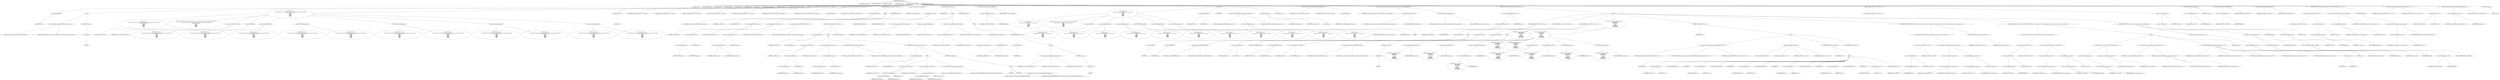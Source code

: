 digraph hostapd_notif_assoc {  
"1000110" [label = "(METHOD,hostapd_notif_assoc)" ]
"1000111" [label = "(PARAM,hostapd_data *hapd)" ]
"1000112" [label = "(PARAM,const u8 *addr)" ]
"1000113" [label = "(PARAM,const u8 *req_ies)" ]
"1000114" [label = "(PARAM,size_t req_ies_len)" ]
"1000115" [label = "(PARAM,int reassoc)" ]
"1000116" [label = "(BLOCK,,)" ]
"1000117" [label = "(LOCAL,reason: u16)" ]
"1000118" [label = "(LOCAL,res: unsigned int)" ]
"1000119" [label = "(LOCAL,new_assoc: int)" ]
"1000120" [label = "(LOCAL,sta: sta_info *)" ]
"1000121" [label = "(LOCAL,ie: const u8 *)" ]
"1000122" [label = "(LOCAL,ielen: size_t)" ]
"1000123" [label = "(LOCAL,p: u8 *)" ]
"1000124" [label = "(LOCAL,elems: ieee802_11_elems)" ]
"1000125" [label = "(LOCAL,buf: u8 [ 1064 ])" ]
"1000126" [label = "(CONTROL_STRUCTURE,if ( !addr ),if ( !addr ))" ]
"1000127" [label = "(<operator>.logicalNot,!addr)" ]
"1000128" [label = "(IDENTIFIER,addr,!addr)" ]
"1000129" [label = "(BLOCK,,)" ]
"1000130" [label = "(wpa_printf,wpa_printf(2, \"hostapd_notif_assoc: Skip event with no address\"))" ]
"1000131" [label = "(LITERAL,2,wpa_printf(2, \"hostapd_notif_assoc: Skip event with no address\"))" ]
"1000132" [label = "(LITERAL,\"hostapd_notif_assoc: Skip event with no address\",wpa_printf(2, \"hostapd_notif_assoc: Skip event with no address\"))" ]
"1000133" [label = "(RETURN,return -1;,return -1;)" ]
"1000134" [label = "(<operator>.minus,-1)" ]
"1000135" [label = "(LITERAL,1,-1)" ]
"1000136" [label = "(BLOCK,,)" ]
"1000137" [label = "(wpa_printf,wpa_printf(\n      2,\n      \"%s: Invalid SA=%02x:%02x:%02x:%02x:%02x:%02x in received indication - ignore this indication silently\",\n      (const char *)_func___14186,\n      *addr,\n      addr[1],\n      addr[2],\n      addr[3],\n      addr[4],\n      addr[5]))" ]
"1000138" [label = "(LITERAL,2,wpa_printf(\n      2,\n      \"%s: Invalid SA=%02x:%02x:%02x:%02x:%02x:%02x in received indication - ignore this indication silently\",\n      (const char *)_func___14186,\n      *addr,\n      addr[1],\n      addr[2],\n      addr[3],\n      addr[4],\n      addr[5]))" ]
"1000139" [label = "(LITERAL,\"%s: Invalid SA=%02x:%02x:%02x:%02x:%02x:%02x in received indication - ignore this indication silently\",wpa_printf(\n      2,\n      \"%s: Invalid SA=%02x:%02x:%02x:%02x:%02x:%02x in received indication - ignore this indication silently\",\n      (const char *)_func___14186,\n      *addr,\n      addr[1],\n      addr[2],\n      addr[3],\n      addr[4],\n      addr[5]))" ]
"1000140" [label = "(<operator>.cast,(const char *)_func___14186)" ]
"1000141" [label = "(UNKNOWN,const char *,const char *)" ]
"1000142" [label = "(IDENTIFIER,_func___14186,(const char *)_func___14186)" ]
"1000143" [label = "(<operator>.indirection,*addr)" ]
"1000144" [label = "(IDENTIFIER,addr,wpa_printf(\n      2,\n      \"%s: Invalid SA=%02x:%02x:%02x:%02x:%02x:%02x in received indication - ignore this indication silently\",\n      (const char *)_func___14186,\n      *addr,\n      addr[1],\n      addr[2],\n      addr[3],\n      addr[4],\n      addr[5]))" ]
"1000145" [label = "(<operator>.indirectIndexAccess,addr[1])" ]
"1000146" [label = "(IDENTIFIER,addr,wpa_printf(\n      2,\n      \"%s: Invalid SA=%02x:%02x:%02x:%02x:%02x:%02x in received indication - ignore this indication silently\",\n      (const char *)_func___14186,\n      *addr,\n      addr[1],\n      addr[2],\n      addr[3],\n      addr[4],\n      addr[5]))" ]
"1000147" [label = "(LITERAL,1,wpa_printf(\n      2,\n      \"%s: Invalid SA=%02x:%02x:%02x:%02x:%02x:%02x in received indication - ignore this indication silently\",\n      (const char *)_func___14186,\n      *addr,\n      addr[1],\n      addr[2],\n      addr[3],\n      addr[4],\n      addr[5]))" ]
"1000148" [label = "(<operator>.indirectIndexAccess,addr[2])" ]
"1000149" [label = "(IDENTIFIER,addr,wpa_printf(\n      2,\n      \"%s: Invalid SA=%02x:%02x:%02x:%02x:%02x:%02x in received indication - ignore this indication silently\",\n      (const char *)_func___14186,\n      *addr,\n      addr[1],\n      addr[2],\n      addr[3],\n      addr[4],\n      addr[5]))" ]
"1000150" [label = "(LITERAL,2,wpa_printf(\n      2,\n      \"%s: Invalid SA=%02x:%02x:%02x:%02x:%02x:%02x in received indication - ignore this indication silently\",\n      (const char *)_func___14186,\n      *addr,\n      addr[1],\n      addr[2],\n      addr[3],\n      addr[4],\n      addr[5]))" ]
"1000151" [label = "(<operator>.indirectIndexAccess,addr[3])" ]
"1000152" [label = "(IDENTIFIER,addr,wpa_printf(\n      2,\n      \"%s: Invalid SA=%02x:%02x:%02x:%02x:%02x:%02x in received indication - ignore this indication silently\",\n      (const char *)_func___14186,\n      *addr,\n      addr[1],\n      addr[2],\n      addr[3],\n      addr[4],\n      addr[5]))" ]
"1000153" [label = "(LITERAL,3,wpa_printf(\n      2,\n      \"%s: Invalid SA=%02x:%02x:%02x:%02x:%02x:%02x in received indication - ignore this indication silently\",\n      (const char *)_func___14186,\n      *addr,\n      addr[1],\n      addr[2],\n      addr[3],\n      addr[4],\n      addr[5]))" ]
"1000154" [label = "(<operator>.indirectIndexAccess,addr[4])" ]
"1000155" [label = "(IDENTIFIER,addr,wpa_printf(\n      2,\n      \"%s: Invalid SA=%02x:%02x:%02x:%02x:%02x:%02x in received indication - ignore this indication silently\",\n      (const char *)_func___14186,\n      *addr,\n      addr[1],\n      addr[2],\n      addr[3],\n      addr[4],\n      addr[5]))" ]
"1000156" [label = "(LITERAL,4,wpa_printf(\n      2,\n      \"%s: Invalid SA=%02x:%02x:%02x:%02x:%02x:%02x in received indication - ignore this indication silently\",\n      (const char *)_func___14186,\n      *addr,\n      addr[1],\n      addr[2],\n      addr[3],\n      addr[4],\n      addr[5]))" ]
"1000157" [label = "(<operator>.indirectIndexAccess,addr[5])" ]
"1000158" [label = "(IDENTIFIER,addr,wpa_printf(\n      2,\n      \"%s: Invalid SA=%02x:%02x:%02x:%02x:%02x:%02x in received indication - ignore this indication silently\",\n      (const char *)_func___14186,\n      *addr,\n      addr[1],\n      addr[2],\n      addr[3],\n      addr[4],\n      addr[5]))" ]
"1000159" [label = "(LITERAL,5,wpa_printf(\n      2,\n      \"%s: Invalid SA=%02x:%02x:%02x:%02x:%02x:%02x in received indication - ignore this indication silently\",\n      (const char *)_func___14186,\n      *addr,\n      addr[1],\n      addr[2],\n      addr[3],\n      addr[4],\n      addr[5]))" ]
"1000160" [label = "(RETURN,return 0;,return 0;)" ]
"1000161" [label = "(LITERAL,0,return 0;)" ]
"1000162" [label = "(hostapd_logger,hostapd_logger(hapd, addr, 1u, 2, \"associated\"))" ]
"1000163" [label = "(IDENTIFIER,hapd,hostapd_logger(hapd, addr, 1u, 2, \"associated\"))" ]
"1000164" [label = "(IDENTIFIER,addr,hostapd_logger(hapd, addr, 1u, 2, \"associated\"))" ]
"1000165" [label = "(LITERAL,1u,hostapd_logger(hapd, addr, 1u, 2, \"associated\"))" ]
"1000166" [label = "(LITERAL,2,hostapd_logger(hapd, addr, 1u, 2, \"associated\"))" ]
"1000167" [label = "(LITERAL,\"associated\",hostapd_logger(hapd, addr, 1u, 2, \"associated\"))" ]
"1000168" [label = "(ieee802_11_parse_elems,ieee802_11_parse_elems(req_ies, req_ies_len, &elems, 0))" ]
"1000169" [label = "(IDENTIFIER,req_ies,ieee802_11_parse_elems(req_ies, req_ies_len, &elems, 0))" ]
"1000170" [label = "(IDENTIFIER,req_ies_len,ieee802_11_parse_elems(req_ies, req_ies_len, &elems, 0))" ]
"1000171" [label = "(<operator>.addressOf,&elems)" ]
"1000172" [label = "(IDENTIFIER,elems,ieee802_11_parse_elems(req_ies, req_ies_len, &elems, 0))" ]
"1000173" [label = "(LITERAL,0,ieee802_11_parse_elems(req_ies, req_ies_len, &elems, 0))" ]
"1000174" [label = "(CONTROL_STRUCTURE,if ( elems.wps_ie ),if ( elems.wps_ie ))" ]
"1000175" [label = "(<operator>.fieldAccess,elems.wps_ie)" ]
"1000176" [label = "(IDENTIFIER,elems,if ( elems.wps_ie ))" ]
"1000177" [label = "(FIELD_IDENTIFIER,wps_ie,wps_ie)" ]
"1000178" [label = "(BLOCK,,)" ]
"1000179" [label = "(<operator>.assignment,ie = elems.wps_ie - 2)" ]
"1000180" [label = "(IDENTIFIER,ie,ie = elems.wps_ie - 2)" ]
"1000181" [label = "(<operator>.subtraction,elems.wps_ie - 2)" ]
"1000182" [label = "(<operator>.fieldAccess,elems.wps_ie)" ]
"1000183" [label = "(IDENTIFIER,elems,elems.wps_ie - 2)" ]
"1000184" [label = "(FIELD_IDENTIFIER,wps_ie,wps_ie)" ]
"1000185" [label = "(LITERAL,2,elems.wps_ie - 2)" ]
"1000186" [label = "(<operator>.assignment,ielen = elems.wps_ie_len + 2)" ]
"1000187" [label = "(IDENTIFIER,ielen,ielen = elems.wps_ie_len + 2)" ]
"1000188" [label = "(<operator>.addition,elems.wps_ie_len + 2)" ]
"1000189" [label = "(<operator>.fieldAccess,elems.wps_ie_len)" ]
"1000190" [label = "(IDENTIFIER,elems,elems.wps_ie_len + 2)" ]
"1000191" [label = "(FIELD_IDENTIFIER,wps_ie_len,wps_ie_len)" ]
"1000192" [label = "(LITERAL,2,elems.wps_ie_len + 2)" ]
"1000193" [label = "(wpa_printf,wpa_printf(2, \"STA included WPS IE in (Re)AssocReq\"))" ]
"1000194" [label = "(LITERAL,2,wpa_printf(2, \"STA included WPS IE in (Re)AssocReq\"))" ]
"1000195" [label = "(LITERAL,\"STA included WPS IE in (Re)AssocReq\",wpa_printf(2, \"STA included WPS IE in (Re)AssocReq\"))" ]
"1000196" [label = "(CONTROL_STRUCTURE,else,else)" ]
"1000197" [label = "(CONTROL_STRUCTURE,if ( elems.rsn_ie ),if ( elems.rsn_ie ))" ]
"1000198" [label = "(<operator>.fieldAccess,elems.rsn_ie)" ]
"1000199" [label = "(IDENTIFIER,elems,if ( elems.rsn_ie ))" ]
"1000200" [label = "(FIELD_IDENTIFIER,rsn_ie,rsn_ie)" ]
"1000201" [label = "(BLOCK,,)" ]
"1000202" [label = "(<operator>.assignment,ie = elems.rsn_ie - 2)" ]
"1000203" [label = "(IDENTIFIER,ie,ie = elems.rsn_ie - 2)" ]
"1000204" [label = "(<operator>.subtraction,elems.rsn_ie - 2)" ]
"1000205" [label = "(<operator>.fieldAccess,elems.rsn_ie)" ]
"1000206" [label = "(IDENTIFIER,elems,elems.rsn_ie - 2)" ]
"1000207" [label = "(FIELD_IDENTIFIER,rsn_ie,rsn_ie)" ]
"1000208" [label = "(LITERAL,2,elems.rsn_ie - 2)" ]
"1000209" [label = "(<operator>.assignment,ielen = elems.rsn_ie_len + 2)" ]
"1000210" [label = "(IDENTIFIER,ielen,ielen = elems.rsn_ie_len + 2)" ]
"1000211" [label = "(<operator>.addition,elems.rsn_ie_len + 2)" ]
"1000212" [label = "(<operator>.fieldAccess,elems.rsn_ie_len)" ]
"1000213" [label = "(IDENTIFIER,elems,elems.rsn_ie_len + 2)" ]
"1000214" [label = "(FIELD_IDENTIFIER,rsn_ie_len,rsn_ie_len)" ]
"1000215" [label = "(LITERAL,2,elems.rsn_ie_len + 2)" ]
"1000216" [label = "(wpa_printf,wpa_printf(2, \"STA included RSN IE in (Re)AssocReq\"))" ]
"1000217" [label = "(LITERAL,2,wpa_printf(2, \"STA included RSN IE in (Re)AssocReq\"))" ]
"1000218" [label = "(LITERAL,\"STA included RSN IE in (Re)AssocReq\",wpa_printf(2, \"STA included RSN IE in (Re)AssocReq\"))" ]
"1000219" [label = "(CONTROL_STRUCTURE,else,else)" ]
"1000220" [label = "(CONTROL_STRUCTURE,if ( elems.wpa_ie ),if ( elems.wpa_ie ))" ]
"1000221" [label = "(<operator>.fieldAccess,elems.wpa_ie)" ]
"1000222" [label = "(IDENTIFIER,elems,if ( elems.wpa_ie ))" ]
"1000223" [label = "(FIELD_IDENTIFIER,wpa_ie,wpa_ie)" ]
"1000224" [label = "(BLOCK,,)" ]
"1000225" [label = "(<operator>.assignment,ie = elems.wpa_ie - 2)" ]
"1000226" [label = "(IDENTIFIER,ie,ie = elems.wpa_ie - 2)" ]
"1000227" [label = "(<operator>.subtraction,elems.wpa_ie - 2)" ]
"1000228" [label = "(<operator>.fieldAccess,elems.wpa_ie)" ]
"1000229" [label = "(IDENTIFIER,elems,elems.wpa_ie - 2)" ]
"1000230" [label = "(FIELD_IDENTIFIER,wpa_ie,wpa_ie)" ]
"1000231" [label = "(LITERAL,2,elems.wpa_ie - 2)" ]
"1000232" [label = "(<operator>.assignment,ielen = elems.wpa_ie_len + 2)" ]
"1000233" [label = "(IDENTIFIER,ielen,ielen = elems.wpa_ie_len + 2)" ]
"1000234" [label = "(<operator>.addition,elems.wpa_ie_len + 2)" ]
"1000235" [label = "(<operator>.fieldAccess,elems.wpa_ie_len)" ]
"1000236" [label = "(IDENTIFIER,elems,elems.wpa_ie_len + 2)" ]
"1000237" [label = "(FIELD_IDENTIFIER,wpa_ie_len,wpa_ie_len)" ]
"1000238" [label = "(LITERAL,2,elems.wpa_ie_len + 2)" ]
"1000239" [label = "(wpa_printf,wpa_printf(2, \"STA included WPA IE in (Re)AssocReq\"))" ]
"1000240" [label = "(LITERAL,2,wpa_printf(2, \"STA included WPA IE in (Re)AssocReq\"))" ]
"1000241" [label = "(LITERAL,\"STA included WPA IE in (Re)AssocReq\",wpa_printf(2, \"STA included WPA IE in (Re)AssocReq\"))" ]
"1000242" [label = "(CONTROL_STRUCTURE,else,else)" ]
"1000243" [label = "(BLOCK,,)" ]
"1000244" [label = "(IDENTIFIER,L,)" ]
"1000245" [label = "(IDENTIFIER,L,)" ]
"1000246" [label = "(wpa_printf,wpa_printf(2, \"STA did not include WPS/RSN/WPA IE in (Re)AssocReq\"))" ]
"1000247" [label = "(LITERAL,2,wpa_printf(2, \"STA did not include WPS/RSN/WPA IE in (Re)AssocReq\"))" ]
"1000248" [label = "(LITERAL,\"STA did not include WPS/RSN/WPA IE in (Re)AssocReq\",wpa_printf(2, \"STA did not include WPS/RSN/WPA IE in (Re)AssocReq\"))" ]
"1000249" [label = "(<operator>.assignment,sta = ap_get_sta(hapd, addr))" ]
"1000250" [label = "(IDENTIFIER,sta,sta = ap_get_sta(hapd, addr))" ]
"1000251" [label = "(ap_get_sta,ap_get_sta(hapd, addr))" ]
"1000252" [label = "(IDENTIFIER,hapd,ap_get_sta(hapd, addr))" ]
"1000253" [label = "(IDENTIFIER,addr,ap_get_sta(hapd, addr))" ]
"1000254" [label = "(CONTROL_STRUCTURE,if ( sta ),if ( sta ))" ]
"1000255" [label = "(IDENTIFIER,sta,if ( sta ))" ]
"1000256" [label = "(BLOCK,,)" ]
"1000257" [label = "(ap_sta_no_session_timeout,ap_sta_no_session_timeout(hapd, sta))" ]
"1000258" [label = "(IDENTIFIER,hapd,ap_sta_no_session_timeout(hapd, sta))" ]
"1000259" [label = "(IDENTIFIER,sta,ap_sta_no_session_timeout(hapd, sta))" ]
"1000260" [label = "(accounting_sta_stop,accounting_sta_stop(hapd, sta))" ]
"1000261" [label = "(IDENTIFIER,hapd,accounting_sta_stop(hapd, sta))" ]
"1000262" [label = "(IDENTIFIER,sta,accounting_sta_stop(hapd, sta))" ]
"1000263" [label = "(<operator>.assignment,sta->timeout_next = STA_NULLFUNC)" ]
"1000264" [label = "(<operator>.indirectFieldAccess,sta->timeout_next)" ]
"1000265" [label = "(IDENTIFIER,sta,sta->timeout_next = STA_NULLFUNC)" ]
"1000266" [label = "(FIELD_IDENTIFIER,timeout_next,timeout_next)" ]
"1000267" [label = "(IDENTIFIER,STA_NULLFUNC,sta->timeout_next = STA_NULLFUNC)" ]
"1000268" [label = "(CONTROL_STRUCTURE,else,else)" ]
"1000269" [label = "(BLOCK,,)" ]
"1000270" [label = "(<operator>.assignment,sta = ap_sta_add(hapd, addr))" ]
"1000271" [label = "(IDENTIFIER,sta,sta = ap_sta_add(hapd, addr))" ]
"1000272" [label = "(ap_sta_add,ap_sta_add(hapd, addr))" ]
"1000273" [label = "(IDENTIFIER,hapd,ap_sta_add(hapd, addr))" ]
"1000274" [label = "(IDENTIFIER,addr,ap_sta_add(hapd, addr))" ]
"1000275" [label = "(CONTROL_STRUCTURE,if ( !sta ),if ( !sta ))" ]
"1000276" [label = "(<operator>.logicalNot,!sta)" ]
"1000277" [label = "(IDENTIFIER,sta,!sta)" ]
"1000278" [label = "(BLOCK,,)" ]
"1000279" [label = "(hostapd_drv_sta_disassoc,hostapd_drv_sta_disassoc(hapd, addr, 5))" ]
"1000280" [label = "(IDENTIFIER,hapd,hostapd_drv_sta_disassoc(hapd, addr, 5))" ]
"1000281" [label = "(IDENTIFIER,addr,hostapd_drv_sta_disassoc(hapd, addr, 5))" ]
"1000282" [label = "(LITERAL,5,hostapd_drv_sta_disassoc(hapd, addr, 5))" ]
"1000283" [label = "(RETURN,return -1;,return -1;)" ]
"1000284" [label = "(<operator>.minus,-1)" ]
"1000285" [label = "(LITERAL,1,-1)" ]
"1000286" [label = "(<operators>.assignmentAnd,sta->flags &= 0xFFFECFFF)" ]
"1000287" [label = "(<operator>.indirectFieldAccess,sta->flags)" ]
"1000288" [label = "(IDENTIFIER,sta,sta->flags &= 0xFFFECFFF)" ]
"1000289" [label = "(FIELD_IDENTIFIER,flags,flags)" ]
"1000290" [label = "(LITERAL,0xFFFECFFF,sta->flags &= 0xFFFECFFF)" ]
"1000291" [label = "(BLOCK,,)" ]
"1000292" [label = "(wpa_printf,wpa_printf(\n      3,\n      \"STA %02x:%02x:%02x:%02x:%02x:%02x not allowed to connect\",\n      *addr,\n      addr[1],\n      addr[2],\n      addr[3],\n      addr[4],\n      addr[5]))" ]
"1000293" [label = "(LITERAL,3,wpa_printf(\n      3,\n      \"STA %02x:%02x:%02x:%02x:%02x:%02x not allowed to connect\",\n      *addr,\n      addr[1],\n      addr[2],\n      addr[3],\n      addr[4],\n      addr[5]))" ]
"1000294" [label = "(LITERAL,\"STA %02x:%02x:%02x:%02x:%02x:%02x not allowed to connect\",wpa_printf(\n      3,\n      \"STA %02x:%02x:%02x:%02x:%02x:%02x not allowed to connect\",\n      *addr,\n      addr[1],\n      addr[2],\n      addr[3],\n      addr[4],\n      addr[5]))" ]
"1000295" [label = "(<operator>.indirection,*addr)" ]
"1000296" [label = "(IDENTIFIER,addr,wpa_printf(\n      3,\n      \"STA %02x:%02x:%02x:%02x:%02x:%02x not allowed to connect\",\n      *addr,\n      addr[1],\n      addr[2],\n      addr[3],\n      addr[4],\n      addr[5]))" ]
"1000297" [label = "(<operator>.indirectIndexAccess,addr[1])" ]
"1000298" [label = "(IDENTIFIER,addr,wpa_printf(\n      3,\n      \"STA %02x:%02x:%02x:%02x:%02x:%02x not allowed to connect\",\n      *addr,\n      addr[1],\n      addr[2],\n      addr[3],\n      addr[4],\n      addr[5]))" ]
"1000299" [label = "(LITERAL,1,wpa_printf(\n      3,\n      \"STA %02x:%02x:%02x:%02x:%02x:%02x not allowed to connect\",\n      *addr,\n      addr[1],\n      addr[2],\n      addr[3],\n      addr[4],\n      addr[5]))" ]
"1000300" [label = "(<operator>.indirectIndexAccess,addr[2])" ]
"1000301" [label = "(IDENTIFIER,addr,wpa_printf(\n      3,\n      \"STA %02x:%02x:%02x:%02x:%02x:%02x not allowed to connect\",\n      *addr,\n      addr[1],\n      addr[2],\n      addr[3],\n      addr[4],\n      addr[5]))" ]
"1000302" [label = "(LITERAL,2,wpa_printf(\n      3,\n      \"STA %02x:%02x:%02x:%02x:%02x:%02x not allowed to connect\",\n      *addr,\n      addr[1],\n      addr[2],\n      addr[3],\n      addr[4],\n      addr[5]))" ]
"1000303" [label = "(<operator>.indirectIndexAccess,addr[3])" ]
"1000304" [label = "(IDENTIFIER,addr,wpa_printf(\n      3,\n      \"STA %02x:%02x:%02x:%02x:%02x:%02x not allowed to connect\",\n      *addr,\n      addr[1],\n      addr[2],\n      addr[3],\n      addr[4],\n      addr[5]))" ]
"1000305" [label = "(LITERAL,3,wpa_printf(\n      3,\n      \"STA %02x:%02x:%02x:%02x:%02x:%02x not allowed to connect\",\n      *addr,\n      addr[1],\n      addr[2],\n      addr[3],\n      addr[4],\n      addr[5]))" ]
"1000306" [label = "(<operator>.indirectIndexAccess,addr[4])" ]
"1000307" [label = "(IDENTIFIER,addr,wpa_printf(\n      3,\n      \"STA %02x:%02x:%02x:%02x:%02x:%02x not allowed to connect\",\n      *addr,\n      addr[1],\n      addr[2],\n      addr[3],\n      addr[4],\n      addr[5]))" ]
"1000308" [label = "(LITERAL,4,wpa_printf(\n      3,\n      \"STA %02x:%02x:%02x:%02x:%02x:%02x not allowed to connect\",\n      *addr,\n      addr[1],\n      addr[2],\n      addr[3],\n      addr[4],\n      addr[5]))" ]
"1000309" [label = "(<operator>.indirectIndexAccess,addr[5])" ]
"1000310" [label = "(IDENTIFIER,addr,wpa_printf(\n      3,\n      \"STA %02x:%02x:%02x:%02x:%02x:%02x not allowed to connect\",\n      *addr,\n      addr[1],\n      addr[2],\n      addr[3],\n      addr[4],\n      addr[5]))" ]
"1000311" [label = "(LITERAL,5,wpa_printf(\n      3,\n      \"STA %02x:%02x:%02x:%02x:%02x:%02x not allowed to connect\",\n      *addr,\n      addr[1],\n      addr[2],\n      addr[3],\n      addr[4],\n      addr[5]))" ]
"1000312" [label = "(<operator>.assignment,reason = 1)" ]
"1000313" [label = "(IDENTIFIER,reason,reason = 1)" ]
"1000314" [label = "(LITERAL,1,reason = 1)" ]
"1000315" [label = "(JUMP_TARGET,fail)" ]
"1000316" [label = "(hostapd_drv_sta_disassoc,hostapd_drv_sta_disassoc(hapd, sta->addr, reason))" ]
"1000317" [label = "(IDENTIFIER,hapd,hostapd_drv_sta_disassoc(hapd, sta->addr, reason))" ]
"1000318" [label = "(<operator>.indirectFieldAccess,sta->addr)" ]
"1000319" [label = "(IDENTIFIER,sta,hostapd_drv_sta_disassoc(hapd, sta->addr, reason))" ]
"1000320" [label = "(FIELD_IDENTIFIER,addr,addr)" ]
"1000321" [label = "(IDENTIFIER,reason,hostapd_drv_sta_disassoc(hapd, sta->addr, reason))" ]
"1000322" [label = "(ap_free_sta,ap_free_sta(hapd, sta))" ]
"1000323" [label = "(IDENTIFIER,hapd,ap_free_sta(hapd, sta))" ]
"1000324" [label = "(IDENTIFIER,sta,ap_free_sta(hapd, sta))" ]
"1000325" [label = "(RETURN,return -1;,return -1;)" ]
"1000326" [label = "(<operator>.minus,-1)" ]
"1000327" [label = "(LITERAL,1,-1)" ]
"1000328" [label = "(mbo_ap_check_sta_assoc,mbo_ap_check_sta_assoc(hapd, sta, &elems))" ]
"1000329" [label = "(IDENTIFIER,hapd,mbo_ap_check_sta_assoc(hapd, sta, &elems))" ]
"1000330" [label = "(IDENTIFIER,sta,mbo_ap_check_sta_assoc(hapd, sta, &elems))" ]
"1000331" [label = "(<operator>.addressOf,&elems)" ]
"1000332" [label = "(IDENTIFIER,elems,mbo_ap_check_sta_assoc(hapd, sta, &elems))" ]
"1000333" [label = "(ap_copy_sta_supp_op_classes,ap_copy_sta_supp_op_classes(sta, elems.supp_op_classes, elems.supp_op_classes_len))" ]
"1000334" [label = "(IDENTIFIER,sta,ap_copy_sta_supp_op_classes(sta, elems.supp_op_classes, elems.supp_op_classes_len))" ]
"1000335" [label = "(<operator>.fieldAccess,elems.supp_op_classes)" ]
"1000336" [label = "(IDENTIFIER,elems,ap_copy_sta_supp_op_classes(sta, elems.supp_op_classes, elems.supp_op_classes_len))" ]
"1000337" [label = "(FIELD_IDENTIFIER,supp_op_classes,supp_op_classes)" ]
"1000338" [label = "(<operator>.fieldAccess,elems.supp_op_classes_len)" ]
"1000339" [label = "(IDENTIFIER,elems,ap_copy_sta_supp_op_classes(sta, elems.supp_op_classes, elems.supp_op_classes_len))" ]
"1000340" [label = "(FIELD_IDENTIFIER,supp_op_classes_len,supp_op_classes_len)" ]
"1000341" [label = "(CONTROL_STRUCTURE,if ( hapd->conf->wpa ),if ( hapd->conf->wpa ))" ]
"1000342" [label = "(<operator>.indirectFieldAccess,hapd->conf->wpa)" ]
"1000343" [label = "(<operator>.indirectFieldAccess,hapd->conf)" ]
"1000344" [label = "(IDENTIFIER,hapd,if ( hapd->conf->wpa ))" ]
"1000345" [label = "(FIELD_IDENTIFIER,conf,conf)" ]
"1000346" [label = "(FIELD_IDENTIFIER,wpa,wpa)" ]
"1000347" [label = "(BLOCK,,)" ]
"1000348" [label = "(CONTROL_STRUCTURE,if ( !ie || !ielen ),if ( !ie || !ielen ))" ]
"1000349" [label = "(<operator>.logicalOr,!ie || !ielen)" ]
"1000350" [label = "(<operator>.logicalNot,!ie)" ]
"1000351" [label = "(IDENTIFIER,ie,!ie)" ]
"1000352" [label = "(<operator>.logicalNot,!ielen)" ]
"1000353" [label = "(IDENTIFIER,ielen,!ielen)" ]
"1000354" [label = "(BLOCK,,)" ]
"1000355" [label = "(wpa_printf,wpa_printf(2, \"No WPA/RSN IE from STA\"))" ]
"1000356" [label = "(LITERAL,2,wpa_printf(2, \"No WPA/RSN IE from STA\"))" ]
"1000357" [label = "(LITERAL,\"No WPA/RSN IE from STA\",wpa_printf(2, \"No WPA/RSN IE from STA\"))" ]
"1000358" [label = "(<operator>.assignment,reason = 13)" ]
"1000359" [label = "(IDENTIFIER,reason,reason = 13)" ]
"1000360" [label = "(LITERAL,13,reason = 13)" ]
"1000361" [label = "(CONTROL_STRUCTURE,goto fail;,goto fail;)" ]
"1000362" [label = "(CONTROL_STRUCTURE,if ( !sta->wpa_sm ),if ( !sta->wpa_sm ))" ]
"1000363" [label = "(<operator>.logicalNot,!sta->wpa_sm)" ]
"1000364" [label = "(<operator>.indirectFieldAccess,sta->wpa_sm)" ]
"1000365" [label = "(IDENTIFIER,sta,!sta->wpa_sm)" ]
"1000366" [label = "(FIELD_IDENTIFIER,wpa_sm,wpa_sm)" ]
"1000367" [label = "(CONTROL_STRUCTURE,if ( !sta->wpa_sm ),if ( !sta->wpa_sm ))" ]
"1000368" [label = "(<operator>.logicalNot,!sta->wpa_sm)" ]
"1000369" [label = "(<operator>.indirectFieldAccess,sta->wpa_sm)" ]
"1000370" [label = "(IDENTIFIER,sta,!sta->wpa_sm)" ]
"1000371" [label = "(FIELD_IDENTIFIER,wpa_sm,wpa_sm)" ]
"1000372" [label = "(BLOCK,,)" ]
"1000373" [label = "(wpa_printf,wpa_printf(5, \"Failed to initialize WPA state machine\"))" ]
"1000374" [label = "(LITERAL,5,wpa_printf(5, \"Failed to initialize WPA state machine\"))" ]
"1000375" [label = "(LITERAL,\"Failed to initialize WPA state machine\",wpa_printf(5, \"Failed to initialize WPA state machine\"))" ]
"1000376" [label = "(RETURN,return -1;,return -1;)" ]
"1000377" [label = "(<operator>.minus,-1)" ]
"1000378" [label = "(LITERAL,1,-1)" ]
"1000379" [label = "(<operator>.assignment,res = wpa_validate_wpa_ie(\n            hapd->wpa_auth,\n            sta->wpa_sm,\n            hapd->iface->freq,\n            ie,\n            ielen,\n            elems.mdie,\n            elems.mdie_len,\n            elems.owe_dh,\n            elems.owe_dh_len))" ]
"1000380" [label = "(IDENTIFIER,res,res = wpa_validate_wpa_ie(\n            hapd->wpa_auth,\n            sta->wpa_sm,\n            hapd->iface->freq,\n            ie,\n            ielen,\n            elems.mdie,\n            elems.mdie_len,\n            elems.owe_dh,\n            elems.owe_dh_len))" ]
"1000381" [label = "(wpa_validate_wpa_ie,wpa_validate_wpa_ie(\n            hapd->wpa_auth,\n            sta->wpa_sm,\n            hapd->iface->freq,\n            ie,\n            ielen,\n            elems.mdie,\n            elems.mdie_len,\n            elems.owe_dh,\n            elems.owe_dh_len))" ]
"1000382" [label = "(<operator>.indirectFieldAccess,hapd->wpa_auth)" ]
"1000383" [label = "(IDENTIFIER,hapd,wpa_validate_wpa_ie(\n            hapd->wpa_auth,\n            sta->wpa_sm,\n            hapd->iface->freq,\n            ie,\n            ielen,\n            elems.mdie,\n            elems.mdie_len,\n            elems.owe_dh,\n            elems.owe_dh_len))" ]
"1000384" [label = "(FIELD_IDENTIFIER,wpa_auth,wpa_auth)" ]
"1000385" [label = "(<operator>.indirectFieldAccess,sta->wpa_sm)" ]
"1000386" [label = "(IDENTIFIER,sta,wpa_validate_wpa_ie(\n            hapd->wpa_auth,\n            sta->wpa_sm,\n            hapd->iface->freq,\n            ie,\n            ielen,\n            elems.mdie,\n            elems.mdie_len,\n            elems.owe_dh,\n            elems.owe_dh_len))" ]
"1000387" [label = "(FIELD_IDENTIFIER,wpa_sm,wpa_sm)" ]
"1000388" [label = "(<operator>.indirectFieldAccess,hapd->iface->freq)" ]
"1000389" [label = "(<operator>.indirectFieldAccess,hapd->iface)" ]
"1000390" [label = "(IDENTIFIER,hapd,wpa_validate_wpa_ie(\n            hapd->wpa_auth,\n            sta->wpa_sm,\n            hapd->iface->freq,\n            ie,\n            ielen,\n            elems.mdie,\n            elems.mdie_len,\n            elems.owe_dh,\n            elems.owe_dh_len))" ]
"1000391" [label = "(FIELD_IDENTIFIER,iface,iface)" ]
"1000392" [label = "(FIELD_IDENTIFIER,freq,freq)" ]
"1000393" [label = "(IDENTIFIER,ie,wpa_validate_wpa_ie(\n            hapd->wpa_auth,\n            sta->wpa_sm,\n            hapd->iface->freq,\n            ie,\n            ielen,\n            elems.mdie,\n            elems.mdie_len,\n            elems.owe_dh,\n            elems.owe_dh_len))" ]
"1000394" [label = "(IDENTIFIER,ielen,wpa_validate_wpa_ie(\n            hapd->wpa_auth,\n            sta->wpa_sm,\n            hapd->iface->freq,\n            ie,\n            ielen,\n            elems.mdie,\n            elems.mdie_len,\n            elems.owe_dh,\n            elems.owe_dh_len))" ]
"1000395" [label = "(<operator>.fieldAccess,elems.mdie)" ]
"1000396" [label = "(IDENTIFIER,elems,wpa_validate_wpa_ie(\n            hapd->wpa_auth,\n            sta->wpa_sm,\n            hapd->iface->freq,\n            ie,\n            ielen,\n            elems.mdie,\n            elems.mdie_len,\n            elems.owe_dh,\n            elems.owe_dh_len))" ]
"1000397" [label = "(FIELD_IDENTIFIER,mdie,mdie)" ]
"1000398" [label = "(<operator>.fieldAccess,elems.mdie_len)" ]
"1000399" [label = "(IDENTIFIER,elems,wpa_validate_wpa_ie(\n            hapd->wpa_auth,\n            sta->wpa_sm,\n            hapd->iface->freq,\n            ie,\n            ielen,\n            elems.mdie,\n            elems.mdie_len,\n            elems.owe_dh,\n            elems.owe_dh_len))" ]
"1000400" [label = "(FIELD_IDENTIFIER,mdie_len,mdie_len)" ]
"1000401" [label = "(<operator>.fieldAccess,elems.owe_dh)" ]
"1000402" [label = "(IDENTIFIER,elems,wpa_validate_wpa_ie(\n            hapd->wpa_auth,\n            sta->wpa_sm,\n            hapd->iface->freq,\n            ie,\n            ielen,\n            elems.mdie,\n            elems.mdie_len,\n            elems.owe_dh,\n            elems.owe_dh_len))" ]
"1000403" [label = "(FIELD_IDENTIFIER,owe_dh,owe_dh)" ]
"1000404" [label = "(<operator>.fieldAccess,elems.owe_dh_len)" ]
"1000405" [label = "(IDENTIFIER,elems,wpa_validate_wpa_ie(\n            hapd->wpa_auth,\n            sta->wpa_sm,\n            hapd->iface->freq,\n            ie,\n            ielen,\n            elems.mdie,\n            elems.mdie_len,\n            elems.owe_dh,\n            elems.owe_dh_len))" ]
"1000406" [label = "(FIELD_IDENTIFIER,owe_dh_len,owe_dh_len)" ]
"1000407" [label = "(CONTROL_STRUCTURE,if ( res ),if ( res ))" ]
"1000408" [label = "(IDENTIFIER,res,if ( res ))" ]
"1000409" [label = "(BLOCK,,)" ]
"1000410" [label = "(wpa_printf,wpa_printf(2, \"WPA/RSN information element rejected? (res %u)\", res))" ]
"1000411" [label = "(LITERAL,2,wpa_printf(2, \"WPA/RSN information element rejected? (res %u)\", res))" ]
"1000412" [label = "(LITERAL,\"WPA/RSN information element rejected? (res %u)\",wpa_printf(2, \"WPA/RSN information element rejected? (res %u)\", res))" ]
"1000413" [label = "(IDENTIFIER,res,wpa_printf(2, \"WPA/RSN information element rejected? (res %u)\", res))" ]
"1000414" [label = "(wpa_hexdump,wpa_hexdump(2, \"IE\", ie, ielen))" ]
"1000415" [label = "(LITERAL,2,wpa_hexdump(2, \"IE\", ie, ielen))" ]
"1000416" [label = "(LITERAL,\"IE\",wpa_hexdump(2, \"IE\", ie, ielen))" ]
"1000417" [label = "(IDENTIFIER,ie,wpa_hexdump(2, \"IE\", ie, ielen))" ]
"1000418" [label = "(IDENTIFIER,ielen,wpa_hexdump(2, \"IE\", ie, ielen))" ]
"1000419" [label = "(CONTROL_STRUCTURE,switch ( res ),switch ( res ))" ]
"1000420" [label = "(IDENTIFIER,res,switch ( res ))" ]
"1000421" [label = "(BLOCK,,)" ]
"1000422" [label = "(JUMP_TARGET,case 2u)" ]
"1000423" [label = "(<operator>.assignment,reason = 18)" ]
"1000424" [label = "(IDENTIFIER,reason,reason = 18)" ]
"1000425" [label = "(LITERAL,18,reason = 18)" ]
"1000426" [label = "(CONTROL_STRUCTURE,break;,break;)" ]
"1000427" [label = "(JUMP_TARGET,case 3u)" ]
"1000428" [label = "(<operator>.assignment,reason = 19)" ]
"1000429" [label = "(IDENTIFIER,reason,reason = 19)" ]
"1000430" [label = "(LITERAL,19,reason = 19)" ]
"1000431" [label = "(CONTROL_STRUCTURE,break;,break;)" ]
"1000432" [label = "(JUMP_TARGET,case 4u)" ]
"1000433" [label = "(<operator>.assignment,reason = 20)" ]
"1000434" [label = "(IDENTIFIER,reason,reason = 20)" ]
"1000435" [label = "(LITERAL,20,reason = 20)" ]
"1000436" [label = "(CONTROL_STRUCTURE,break;,break;)" ]
"1000437" [label = "(JUMP_TARGET,case 7u)" ]
"1000438" [label = "(<operator>.assignment,reason = 13)" ]
"1000439" [label = "(IDENTIFIER,reason,reason = 13)" ]
"1000440" [label = "(LITERAL,13,reason = 13)" ]
"1000441" [label = "(CONTROL_STRUCTURE,break;,break;)" ]
"1000442" [label = "(JUMP_TARGET,case 8u)" ]
"1000443" [label = "(<operator>.assignment,reason = 24)" ]
"1000444" [label = "(IDENTIFIER,reason,reason = 24)" ]
"1000445" [label = "(LITERAL,24,reason = 24)" ]
"1000446" [label = "(CONTROL_STRUCTURE,break;,break;)" ]
"1000447" [label = "(JUMP_TARGET,default)" ]
"1000448" [label = "(<operator>.assignment,reason = 13)" ]
"1000449" [label = "(IDENTIFIER,reason,reason = 13)" ]
"1000450" [label = "(LITERAL,13,reason = 13)" ]
"1000451" [label = "(CONTROL_STRUCTURE,break;,break;)" ]
"1000452" [label = "(CONTROL_STRUCTURE,goto fail;,goto fail;)" ]
"1000453" [label = "(CONTROL_STRUCTURE,if ( (sta->flags & 0x402) == 1026 && !sta->sa_query_timed_out && sta->sa_query_count > 0 ),if ( (sta->flags & 0x402) == 1026 && !sta->sa_query_timed_out && sta->sa_query_count > 0 ))" ]
"1000454" [label = "(<operator>.logicalAnd,(sta->flags & 0x402) == 1026 && !sta->sa_query_timed_out && sta->sa_query_count > 0)" ]
"1000455" [label = "(<operator>.equals,(sta->flags & 0x402) == 1026)" ]
"1000456" [label = "(<operator>.and,sta->flags & 0x402)" ]
"1000457" [label = "(<operator>.indirectFieldAccess,sta->flags)" ]
"1000458" [label = "(IDENTIFIER,sta,sta->flags & 0x402)" ]
"1000459" [label = "(FIELD_IDENTIFIER,flags,flags)" ]
"1000460" [label = "(LITERAL,0x402,sta->flags & 0x402)" ]
"1000461" [label = "(LITERAL,1026,(sta->flags & 0x402) == 1026)" ]
"1000462" [label = "(<operator>.logicalAnd,!sta->sa_query_timed_out && sta->sa_query_count > 0)" ]
"1000463" [label = "(<operator>.logicalNot,!sta->sa_query_timed_out)" ]
"1000464" [label = "(<operator>.indirectFieldAccess,sta->sa_query_timed_out)" ]
"1000465" [label = "(IDENTIFIER,sta,!sta->sa_query_timed_out)" ]
"1000466" [label = "(FIELD_IDENTIFIER,sa_query_timed_out,sa_query_timed_out)" ]
"1000467" [label = "(<operator>.greaterThan,sta->sa_query_count > 0)" ]
"1000468" [label = "(<operator>.indirectFieldAccess,sta->sa_query_count)" ]
"1000469" [label = "(IDENTIFIER,sta,sta->sa_query_count > 0)" ]
"1000470" [label = "(FIELD_IDENTIFIER,sa_query_count,sa_query_count)" ]
"1000471" [label = "(LITERAL,0,sta->sa_query_count > 0)" ]
"1000472" [label = "(ap_check_sa_query_timeout,ap_check_sa_query_timeout(hapd, sta))" ]
"1000473" [label = "(IDENTIFIER,hapd,ap_check_sa_query_timeout(hapd, sta))" ]
"1000474" [label = "(IDENTIFIER,sta,ap_check_sa_query_timeout(hapd, sta))" ]
"1000475" [label = "(CONTROL_STRUCTURE,if ( (sta->flags & 0x402) == 1026 && !sta->sa_query_timed_out && sta->auth_alg != 2 ),if ( (sta->flags & 0x402) == 1026 && !sta->sa_query_timed_out && sta->auth_alg != 2 ))" ]
"1000476" [label = "(<operator>.logicalAnd,(sta->flags & 0x402) == 1026 && !sta->sa_query_timed_out && sta->auth_alg != 2)" ]
"1000477" [label = "(<operator>.equals,(sta->flags & 0x402) == 1026)" ]
"1000478" [label = "(<operator>.and,sta->flags & 0x402)" ]
"1000479" [label = "(<operator>.indirectFieldAccess,sta->flags)" ]
"1000480" [label = "(IDENTIFIER,sta,sta->flags & 0x402)" ]
"1000481" [label = "(FIELD_IDENTIFIER,flags,flags)" ]
"1000482" [label = "(LITERAL,0x402,sta->flags & 0x402)" ]
"1000483" [label = "(LITERAL,1026,(sta->flags & 0x402) == 1026)" ]
"1000484" [label = "(<operator>.logicalAnd,!sta->sa_query_timed_out && sta->auth_alg != 2)" ]
"1000485" [label = "(<operator>.logicalNot,!sta->sa_query_timed_out)" ]
"1000486" [label = "(<operator>.indirectFieldAccess,sta->sa_query_timed_out)" ]
"1000487" [label = "(IDENTIFIER,sta,!sta->sa_query_timed_out)" ]
"1000488" [label = "(FIELD_IDENTIFIER,sa_query_timed_out,sa_query_timed_out)" ]
"1000489" [label = "(<operator>.notEquals,sta->auth_alg != 2)" ]
"1000490" [label = "(<operator>.indirectFieldAccess,sta->auth_alg)" ]
"1000491" [label = "(IDENTIFIER,sta,sta->auth_alg != 2)" ]
"1000492" [label = "(FIELD_IDENTIFIER,auth_alg,auth_alg)" ]
"1000493" [label = "(LITERAL,2,sta->auth_alg != 2)" ]
"1000494" [label = "(BLOCK,,)" ]
"1000495" [label = "(CONTROL_STRUCTURE,if ( !sta->sa_query_count ),if ( !sta->sa_query_count ))" ]
"1000496" [label = "(<operator>.logicalNot,!sta->sa_query_count)" ]
"1000497" [label = "(<operator>.indirectFieldAccess,sta->sa_query_count)" ]
"1000498" [label = "(IDENTIFIER,sta,!sta->sa_query_count)" ]
"1000499" [label = "(FIELD_IDENTIFIER,sa_query_count,sa_query_count)" ]
"1000500" [label = "(ap_sta_start_sa_query,ap_sta_start_sa_query(hapd, sta))" ]
"1000501" [label = "(IDENTIFIER,hapd,ap_sta_start_sa_query(hapd, sta))" ]
"1000502" [label = "(IDENTIFIER,sta,ap_sta_start_sa_query(hapd, sta))" ]
"1000503" [label = "(<operator>.assignment,p = hostapd_eid_assoc_comeback_time(hapd, sta, buf))" ]
"1000504" [label = "(IDENTIFIER,p,p = hostapd_eid_assoc_comeback_time(hapd, sta, buf))" ]
"1000505" [label = "(hostapd_eid_assoc_comeback_time,hostapd_eid_assoc_comeback_time(hapd, sta, buf))" ]
"1000506" [label = "(IDENTIFIER,hapd,hostapd_eid_assoc_comeback_time(hapd, sta, buf))" ]
"1000507" [label = "(IDENTIFIER,sta,hostapd_eid_assoc_comeback_time(hapd, sta, buf))" ]
"1000508" [label = "(IDENTIFIER,buf,hostapd_eid_assoc_comeback_time(hapd, sta, buf))" ]
"1000509" [label = "(hostapd_sta_assoc,hostapd_sta_assoc(hapd, addr, reassoc, 0x1Eu, buf, p - buf))" ]
"1000510" [label = "(IDENTIFIER,hapd,hostapd_sta_assoc(hapd, addr, reassoc, 0x1Eu, buf, p - buf))" ]
"1000511" [label = "(IDENTIFIER,addr,hostapd_sta_assoc(hapd, addr, reassoc, 0x1Eu, buf, p - buf))" ]
"1000512" [label = "(IDENTIFIER,reassoc,hostapd_sta_assoc(hapd, addr, reassoc, 0x1Eu, buf, p - buf))" ]
"1000513" [label = "(LITERAL,0x1Eu,hostapd_sta_assoc(hapd, addr, reassoc, 0x1Eu, buf, p - buf))" ]
"1000514" [label = "(IDENTIFIER,buf,hostapd_sta_assoc(hapd, addr, reassoc, 0x1Eu, buf, p - buf))" ]
"1000515" [label = "(<operator>.subtraction,p - buf)" ]
"1000516" [label = "(IDENTIFIER,p,p - buf)" ]
"1000517" [label = "(IDENTIFIER,buf,p - buf)" ]
"1000518" [label = "(RETURN,return 0;,return 0;)" ]
"1000519" [label = "(LITERAL,0,return 0;)" ]
"1000520" [label = "(CONTROL_STRUCTURE,if ( wpa_auth_uses_mfp(sta->wpa_sm) ),if ( wpa_auth_uses_mfp(sta->wpa_sm) ))" ]
"1000521" [label = "(wpa_auth_uses_mfp,wpa_auth_uses_mfp(sta->wpa_sm))" ]
"1000522" [label = "(<operator>.indirectFieldAccess,sta->wpa_sm)" ]
"1000523" [label = "(IDENTIFIER,sta,wpa_auth_uses_mfp(sta->wpa_sm))" ]
"1000524" [label = "(FIELD_IDENTIFIER,wpa_sm,wpa_sm)" ]
"1000525" [label = "(<operators>.assignmentOr,sta->flags |= 0x400u)" ]
"1000526" [label = "(<operator>.indirectFieldAccess,sta->flags)" ]
"1000527" [label = "(IDENTIFIER,sta,sta->flags |= 0x400u)" ]
"1000528" [label = "(FIELD_IDENTIFIER,flags,flags)" ]
"1000529" [label = "(LITERAL,0x400u,sta->flags |= 0x400u)" ]
"1000530" [label = "(CONTROL_STRUCTURE,else,else)" ]
"1000531" [label = "(<operators>.assignmentAnd,sta->flags &= 0xFFFFFBFF)" ]
"1000532" [label = "(<operator>.indirectFieldAccess,sta->flags)" ]
"1000533" [label = "(IDENTIFIER,sta,sta->flags &= 0xFFFFFBFF)" ]
"1000534" [label = "(FIELD_IDENTIFIER,flags,flags)" ]
"1000535" [label = "(LITERAL,0xFFFFFBFF,sta->flags &= 0xFFFFFBFF)" ]
"1000536" [label = "(<operator>.assignment,new_assoc = (sta->flags & 2) == 0)" ]
"1000537" [label = "(IDENTIFIER,new_assoc,new_assoc = (sta->flags & 2) == 0)" ]
"1000538" [label = "(<operator>.equals,(sta->flags & 2) == 0)" ]
"1000539" [label = "(<operator>.and,sta->flags & 2)" ]
"1000540" [label = "(<operator>.indirectFieldAccess,sta->flags)" ]
"1000541" [label = "(IDENTIFIER,sta,sta->flags & 2)" ]
"1000542" [label = "(FIELD_IDENTIFIER,flags,flags)" ]
"1000543" [label = "(LITERAL,2,sta->flags & 2)" ]
"1000544" [label = "(LITERAL,0,(sta->flags & 2) == 0)" ]
"1000545" [label = "(<operators>.assignmentOr,sta->flags |= 3u)" ]
"1000546" [label = "(<operator>.indirectFieldAccess,sta->flags)" ]
"1000547" [label = "(IDENTIFIER,sta,sta->flags |= 3u)" ]
"1000548" [label = "(FIELD_IDENTIFIER,flags,flags)" ]
"1000549" [label = "(LITERAL,3u,sta->flags |= 3u)" ]
"1000550" [label = "(<operators>.assignmentAnd,sta->flags &= 0xFFF7FFFF)" ]
"1000551" [label = "(<operator>.indirectFieldAccess,sta->flags)" ]
"1000552" [label = "(IDENTIFIER,sta,sta->flags &= 0xFFF7FFFF)" ]
"1000553" [label = "(FIELD_IDENTIFIER,flags,flags)" ]
"1000554" [label = "(LITERAL,0xFFF7FFFF,sta->flags &= 0xFFF7FFFF)" ]
"1000555" [label = "(hostapd_set_sta_flags,hostapd_set_sta_flags(hapd, sta))" ]
"1000556" [label = "(IDENTIFIER,hapd,hostapd_set_sta_flags(hapd, sta))" ]
"1000557" [label = "(IDENTIFIER,sta,hostapd_set_sta_flags(hapd, sta))" ]
"1000558" [label = "(CONTROL_STRUCTURE,if ( reassoc && sta->auth_alg == 2 ),if ( reassoc && sta->auth_alg == 2 ))" ]
"1000559" [label = "(<operator>.logicalAnd,reassoc && sta->auth_alg == 2)" ]
"1000560" [label = "(IDENTIFIER,reassoc,reassoc && sta->auth_alg == 2)" ]
"1000561" [label = "(<operator>.equals,sta->auth_alg == 2)" ]
"1000562" [label = "(<operator>.indirectFieldAccess,sta->auth_alg)" ]
"1000563" [label = "(IDENTIFIER,sta,sta->auth_alg == 2)" ]
"1000564" [label = "(FIELD_IDENTIFIER,auth_alg,auth_alg)" ]
"1000565" [label = "(LITERAL,2,sta->auth_alg == 2)" ]
"1000566" [label = "(wpa_auth_sm_event,wpa_auth_sm_event(sta->wpa_sm, WPA_ASSOC_FT))" ]
"1000567" [label = "(<operator>.indirectFieldAccess,sta->wpa_sm)" ]
"1000568" [label = "(IDENTIFIER,sta,wpa_auth_sm_event(sta->wpa_sm, WPA_ASSOC_FT))" ]
"1000569" [label = "(FIELD_IDENTIFIER,wpa_sm,wpa_sm)" ]
"1000570" [label = "(IDENTIFIER,WPA_ASSOC_FT,wpa_auth_sm_event(sta->wpa_sm, WPA_ASSOC_FT))" ]
"1000571" [label = "(CONTROL_STRUCTURE,else,else)" ]
"1000572" [label = "(wpa_auth_sm_event,wpa_auth_sm_event(sta->wpa_sm, WPA_ASSOC))" ]
"1000573" [label = "(<operator>.indirectFieldAccess,sta->wpa_sm)" ]
"1000574" [label = "(IDENTIFIER,sta,wpa_auth_sm_event(sta->wpa_sm, WPA_ASSOC))" ]
"1000575" [label = "(FIELD_IDENTIFIER,wpa_sm,wpa_sm)" ]
"1000576" [label = "(IDENTIFIER,WPA_ASSOC,wpa_auth_sm_event(sta->wpa_sm, WPA_ASSOC))" ]
"1000577" [label = "(hostapd_new_assoc_sta,hostapd_new_assoc_sta(hapd, sta, new_assoc == 0))" ]
"1000578" [label = "(IDENTIFIER,hapd,hostapd_new_assoc_sta(hapd, sta, new_assoc == 0))" ]
"1000579" [label = "(IDENTIFIER,sta,hostapd_new_assoc_sta(hapd, sta, new_assoc == 0))" ]
"1000580" [label = "(<operator>.equals,new_assoc == 0)" ]
"1000581" [label = "(IDENTIFIER,new_assoc,new_assoc == 0)" ]
"1000582" [label = "(LITERAL,0,new_assoc == 0)" ]
"1000583" [label = "(ieee802_1x_notify_port_enabled,ieee802_1x_notify_port_enabled(sta->eapol_sm, 1))" ]
"1000584" [label = "(<operator>.indirectFieldAccess,sta->eapol_sm)" ]
"1000585" [label = "(IDENTIFIER,sta,ieee802_1x_notify_port_enabled(sta->eapol_sm, 1))" ]
"1000586" [label = "(FIELD_IDENTIFIER,eapol_sm,eapol_sm)" ]
"1000587" [label = "(LITERAL,1,ieee802_1x_notify_port_enabled(sta->eapol_sm, 1))" ]
"1000588" [label = "(RETURN,return 0;,return 0;)" ]
"1000589" [label = "(LITERAL,0,return 0;)" ]
"1000590" [label = "(METHOD_RETURN,int __cdecl)" ]
  "1000110" -> "1000111" 
  "1000110" -> "1000112" 
  "1000110" -> "1000113" 
  "1000110" -> "1000114" 
  "1000110" -> "1000115" 
  "1000110" -> "1000116" 
  "1000110" -> "1000590" 
  "1000116" -> "1000117" 
  "1000116" -> "1000118" 
  "1000116" -> "1000119" 
  "1000116" -> "1000120" 
  "1000116" -> "1000121" 
  "1000116" -> "1000122" 
  "1000116" -> "1000123" 
  "1000116" -> "1000124" 
  "1000116" -> "1000125" 
  "1000116" -> "1000126" 
  "1000116" -> "1000136" 
  "1000116" -> "1000162" 
  "1000116" -> "1000168" 
  "1000116" -> "1000174" 
  "1000116" -> "1000249" 
  "1000116" -> "1000254" 
  "1000116" -> "1000286" 
  "1000116" -> "1000291" 
  "1000116" -> "1000328" 
  "1000116" -> "1000333" 
  "1000116" -> "1000341" 
  "1000116" -> "1000536" 
  "1000116" -> "1000545" 
  "1000116" -> "1000550" 
  "1000116" -> "1000555" 
  "1000116" -> "1000558" 
  "1000116" -> "1000577" 
  "1000116" -> "1000583" 
  "1000116" -> "1000588" 
  "1000126" -> "1000127" 
  "1000126" -> "1000129" 
  "1000127" -> "1000128" 
  "1000129" -> "1000130" 
  "1000129" -> "1000133" 
  "1000130" -> "1000131" 
  "1000130" -> "1000132" 
  "1000133" -> "1000134" 
  "1000134" -> "1000135" 
  "1000136" -> "1000137" 
  "1000136" -> "1000160" 
  "1000137" -> "1000138" 
  "1000137" -> "1000139" 
  "1000137" -> "1000140" 
  "1000137" -> "1000143" 
  "1000137" -> "1000145" 
  "1000137" -> "1000148" 
  "1000137" -> "1000151" 
  "1000137" -> "1000154" 
  "1000137" -> "1000157" 
  "1000140" -> "1000141" 
  "1000140" -> "1000142" 
  "1000143" -> "1000144" 
  "1000145" -> "1000146" 
  "1000145" -> "1000147" 
  "1000148" -> "1000149" 
  "1000148" -> "1000150" 
  "1000151" -> "1000152" 
  "1000151" -> "1000153" 
  "1000154" -> "1000155" 
  "1000154" -> "1000156" 
  "1000157" -> "1000158" 
  "1000157" -> "1000159" 
  "1000160" -> "1000161" 
  "1000162" -> "1000163" 
  "1000162" -> "1000164" 
  "1000162" -> "1000165" 
  "1000162" -> "1000166" 
  "1000162" -> "1000167" 
  "1000168" -> "1000169" 
  "1000168" -> "1000170" 
  "1000168" -> "1000171" 
  "1000168" -> "1000173" 
  "1000171" -> "1000172" 
  "1000174" -> "1000175" 
  "1000174" -> "1000178" 
  "1000174" -> "1000196" 
  "1000175" -> "1000176" 
  "1000175" -> "1000177" 
  "1000178" -> "1000179" 
  "1000178" -> "1000186" 
  "1000178" -> "1000193" 
  "1000179" -> "1000180" 
  "1000179" -> "1000181" 
  "1000181" -> "1000182" 
  "1000181" -> "1000185" 
  "1000182" -> "1000183" 
  "1000182" -> "1000184" 
  "1000186" -> "1000187" 
  "1000186" -> "1000188" 
  "1000188" -> "1000189" 
  "1000188" -> "1000192" 
  "1000189" -> "1000190" 
  "1000189" -> "1000191" 
  "1000193" -> "1000194" 
  "1000193" -> "1000195" 
  "1000196" -> "1000197" 
  "1000197" -> "1000198" 
  "1000197" -> "1000201" 
  "1000197" -> "1000219" 
  "1000198" -> "1000199" 
  "1000198" -> "1000200" 
  "1000201" -> "1000202" 
  "1000201" -> "1000209" 
  "1000201" -> "1000216" 
  "1000202" -> "1000203" 
  "1000202" -> "1000204" 
  "1000204" -> "1000205" 
  "1000204" -> "1000208" 
  "1000205" -> "1000206" 
  "1000205" -> "1000207" 
  "1000209" -> "1000210" 
  "1000209" -> "1000211" 
  "1000211" -> "1000212" 
  "1000211" -> "1000215" 
  "1000212" -> "1000213" 
  "1000212" -> "1000214" 
  "1000216" -> "1000217" 
  "1000216" -> "1000218" 
  "1000219" -> "1000220" 
  "1000220" -> "1000221" 
  "1000220" -> "1000224" 
  "1000220" -> "1000242" 
  "1000221" -> "1000222" 
  "1000221" -> "1000223" 
  "1000224" -> "1000225" 
  "1000224" -> "1000232" 
  "1000224" -> "1000239" 
  "1000225" -> "1000226" 
  "1000225" -> "1000227" 
  "1000227" -> "1000228" 
  "1000227" -> "1000231" 
  "1000228" -> "1000229" 
  "1000228" -> "1000230" 
  "1000232" -> "1000233" 
  "1000232" -> "1000234" 
  "1000234" -> "1000235" 
  "1000234" -> "1000238" 
  "1000235" -> "1000236" 
  "1000235" -> "1000237" 
  "1000239" -> "1000240" 
  "1000239" -> "1000241" 
  "1000242" -> "1000243" 
  "1000243" -> "1000244" 
  "1000243" -> "1000245" 
  "1000243" -> "1000246" 
  "1000246" -> "1000247" 
  "1000246" -> "1000248" 
  "1000249" -> "1000250" 
  "1000249" -> "1000251" 
  "1000251" -> "1000252" 
  "1000251" -> "1000253" 
  "1000254" -> "1000255" 
  "1000254" -> "1000256" 
  "1000254" -> "1000268" 
  "1000256" -> "1000257" 
  "1000256" -> "1000260" 
  "1000256" -> "1000263" 
  "1000257" -> "1000258" 
  "1000257" -> "1000259" 
  "1000260" -> "1000261" 
  "1000260" -> "1000262" 
  "1000263" -> "1000264" 
  "1000263" -> "1000267" 
  "1000264" -> "1000265" 
  "1000264" -> "1000266" 
  "1000268" -> "1000269" 
  "1000269" -> "1000270" 
  "1000269" -> "1000275" 
  "1000270" -> "1000271" 
  "1000270" -> "1000272" 
  "1000272" -> "1000273" 
  "1000272" -> "1000274" 
  "1000275" -> "1000276" 
  "1000275" -> "1000278" 
  "1000276" -> "1000277" 
  "1000278" -> "1000279" 
  "1000278" -> "1000283" 
  "1000279" -> "1000280" 
  "1000279" -> "1000281" 
  "1000279" -> "1000282" 
  "1000283" -> "1000284" 
  "1000284" -> "1000285" 
  "1000286" -> "1000287" 
  "1000286" -> "1000290" 
  "1000287" -> "1000288" 
  "1000287" -> "1000289" 
  "1000291" -> "1000292" 
  "1000291" -> "1000312" 
  "1000291" -> "1000315" 
  "1000291" -> "1000316" 
  "1000291" -> "1000322" 
  "1000291" -> "1000325" 
  "1000292" -> "1000293" 
  "1000292" -> "1000294" 
  "1000292" -> "1000295" 
  "1000292" -> "1000297" 
  "1000292" -> "1000300" 
  "1000292" -> "1000303" 
  "1000292" -> "1000306" 
  "1000292" -> "1000309" 
  "1000295" -> "1000296" 
  "1000297" -> "1000298" 
  "1000297" -> "1000299" 
  "1000300" -> "1000301" 
  "1000300" -> "1000302" 
  "1000303" -> "1000304" 
  "1000303" -> "1000305" 
  "1000306" -> "1000307" 
  "1000306" -> "1000308" 
  "1000309" -> "1000310" 
  "1000309" -> "1000311" 
  "1000312" -> "1000313" 
  "1000312" -> "1000314" 
  "1000316" -> "1000317" 
  "1000316" -> "1000318" 
  "1000316" -> "1000321" 
  "1000318" -> "1000319" 
  "1000318" -> "1000320" 
  "1000322" -> "1000323" 
  "1000322" -> "1000324" 
  "1000325" -> "1000326" 
  "1000326" -> "1000327" 
  "1000328" -> "1000329" 
  "1000328" -> "1000330" 
  "1000328" -> "1000331" 
  "1000331" -> "1000332" 
  "1000333" -> "1000334" 
  "1000333" -> "1000335" 
  "1000333" -> "1000338" 
  "1000335" -> "1000336" 
  "1000335" -> "1000337" 
  "1000338" -> "1000339" 
  "1000338" -> "1000340" 
  "1000341" -> "1000342" 
  "1000341" -> "1000347" 
  "1000342" -> "1000343" 
  "1000342" -> "1000346" 
  "1000343" -> "1000344" 
  "1000343" -> "1000345" 
  "1000347" -> "1000348" 
  "1000347" -> "1000362" 
  "1000347" -> "1000367" 
  "1000347" -> "1000379" 
  "1000347" -> "1000407" 
  "1000347" -> "1000453" 
  "1000347" -> "1000475" 
  "1000347" -> "1000520" 
  "1000348" -> "1000349" 
  "1000348" -> "1000354" 
  "1000349" -> "1000350" 
  "1000349" -> "1000352" 
  "1000350" -> "1000351" 
  "1000352" -> "1000353" 
  "1000354" -> "1000355" 
  "1000354" -> "1000358" 
  "1000354" -> "1000361" 
  "1000355" -> "1000356" 
  "1000355" -> "1000357" 
  "1000358" -> "1000359" 
  "1000358" -> "1000360" 
  "1000362" -> "1000363" 
  "1000363" -> "1000364" 
  "1000364" -> "1000365" 
  "1000364" -> "1000366" 
  "1000367" -> "1000368" 
  "1000367" -> "1000372" 
  "1000368" -> "1000369" 
  "1000369" -> "1000370" 
  "1000369" -> "1000371" 
  "1000372" -> "1000373" 
  "1000372" -> "1000376" 
  "1000373" -> "1000374" 
  "1000373" -> "1000375" 
  "1000376" -> "1000377" 
  "1000377" -> "1000378" 
  "1000379" -> "1000380" 
  "1000379" -> "1000381" 
  "1000381" -> "1000382" 
  "1000381" -> "1000385" 
  "1000381" -> "1000388" 
  "1000381" -> "1000393" 
  "1000381" -> "1000394" 
  "1000381" -> "1000395" 
  "1000381" -> "1000398" 
  "1000381" -> "1000401" 
  "1000381" -> "1000404" 
  "1000382" -> "1000383" 
  "1000382" -> "1000384" 
  "1000385" -> "1000386" 
  "1000385" -> "1000387" 
  "1000388" -> "1000389" 
  "1000388" -> "1000392" 
  "1000389" -> "1000390" 
  "1000389" -> "1000391" 
  "1000395" -> "1000396" 
  "1000395" -> "1000397" 
  "1000398" -> "1000399" 
  "1000398" -> "1000400" 
  "1000401" -> "1000402" 
  "1000401" -> "1000403" 
  "1000404" -> "1000405" 
  "1000404" -> "1000406" 
  "1000407" -> "1000408" 
  "1000407" -> "1000409" 
  "1000409" -> "1000410" 
  "1000409" -> "1000414" 
  "1000409" -> "1000419" 
  "1000409" -> "1000452" 
  "1000410" -> "1000411" 
  "1000410" -> "1000412" 
  "1000410" -> "1000413" 
  "1000414" -> "1000415" 
  "1000414" -> "1000416" 
  "1000414" -> "1000417" 
  "1000414" -> "1000418" 
  "1000419" -> "1000420" 
  "1000419" -> "1000421" 
  "1000421" -> "1000422" 
  "1000421" -> "1000423" 
  "1000421" -> "1000426" 
  "1000421" -> "1000427" 
  "1000421" -> "1000428" 
  "1000421" -> "1000431" 
  "1000421" -> "1000432" 
  "1000421" -> "1000433" 
  "1000421" -> "1000436" 
  "1000421" -> "1000437" 
  "1000421" -> "1000438" 
  "1000421" -> "1000441" 
  "1000421" -> "1000442" 
  "1000421" -> "1000443" 
  "1000421" -> "1000446" 
  "1000421" -> "1000447" 
  "1000421" -> "1000448" 
  "1000421" -> "1000451" 
  "1000423" -> "1000424" 
  "1000423" -> "1000425" 
  "1000428" -> "1000429" 
  "1000428" -> "1000430" 
  "1000433" -> "1000434" 
  "1000433" -> "1000435" 
  "1000438" -> "1000439" 
  "1000438" -> "1000440" 
  "1000443" -> "1000444" 
  "1000443" -> "1000445" 
  "1000448" -> "1000449" 
  "1000448" -> "1000450" 
  "1000453" -> "1000454" 
  "1000453" -> "1000472" 
  "1000454" -> "1000455" 
  "1000454" -> "1000462" 
  "1000455" -> "1000456" 
  "1000455" -> "1000461" 
  "1000456" -> "1000457" 
  "1000456" -> "1000460" 
  "1000457" -> "1000458" 
  "1000457" -> "1000459" 
  "1000462" -> "1000463" 
  "1000462" -> "1000467" 
  "1000463" -> "1000464" 
  "1000464" -> "1000465" 
  "1000464" -> "1000466" 
  "1000467" -> "1000468" 
  "1000467" -> "1000471" 
  "1000468" -> "1000469" 
  "1000468" -> "1000470" 
  "1000472" -> "1000473" 
  "1000472" -> "1000474" 
  "1000475" -> "1000476" 
  "1000475" -> "1000494" 
  "1000476" -> "1000477" 
  "1000476" -> "1000484" 
  "1000477" -> "1000478" 
  "1000477" -> "1000483" 
  "1000478" -> "1000479" 
  "1000478" -> "1000482" 
  "1000479" -> "1000480" 
  "1000479" -> "1000481" 
  "1000484" -> "1000485" 
  "1000484" -> "1000489" 
  "1000485" -> "1000486" 
  "1000486" -> "1000487" 
  "1000486" -> "1000488" 
  "1000489" -> "1000490" 
  "1000489" -> "1000493" 
  "1000490" -> "1000491" 
  "1000490" -> "1000492" 
  "1000494" -> "1000495" 
  "1000494" -> "1000503" 
  "1000494" -> "1000509" 
  "1000494" -> "1000518" 
  "1000495" -> "1000496" 
  "1000495" -> "1000500" 
  "1000496" -> "1000497" 
  "1000497" -> "1000498" 
  "1000497" -> "1000499" 
  "1000500" -> "1000501" 
  "1000500" -> "1000502" 
  "1000503" -> "1000504" 
  "1000503" -> "1000505" 
  "1000505" -> "1000506" 
  "1000505" -> "1000507" 
  "1000505" -> "1000508" 
  "1000509" -> "1000510" 
  "1000509" -> "1000511" 
  "1000509" -> "1000512" 
  "1000509" -> "1000513" 
  "1000509" -> "1000514" 
  "1000509" -> "1000515" 
  "1000515" -> "1000516" 
  "1000515" -> "1000517" 
  "1000518" -> "1000519" 
  "1000520" -> "1000521" 
  "1000520" -> "1000525" 
  "1000520" -> "1000530" 
  "1000521" -> "1000522" 
  "1000522" -> "1000523" 
  "1000522" -> "1000524" 
  "1000525" -> "1000526" 
  "1000525" -> "1000529" 
  "1000526" -> "1000527" 
  "1000526" -> "1000528" 
  "1000530" -> "1000531" 
  "1000531" -> "1000532" 
  "1000531" -> "1000535" 
  "1000532" -> "1000533" 
  "1000532" -> "1000534" 
  "1000536" -> "1000537" 
  "1000536" -> "1000538" 
  "1000538" -> "1000539" 
  "1000538" -> "1000544" 
  "1000539" -> "1000540" 
  "1000539" -> "1000543" 
  "1000540" -> "1000541" 
  "1000540" -> "1000542" 
  "1000545" -> "1000546" 
  "1000545" -> "1000549" 
  "1000546" -> "1000547" 
  "1000546" -> "1000548" 
  "1000550" -> "1000551" 
  "1000550" -> "1000554" 
  "1000551" -> "1000552" 
  "1000551" -> "1000553" 
  "1000555" -> "1000556" 
  "1000555" -> "1000557" 
  "1000558" -> "1000559" 
  "1000558" -> "1000566" 
  "1000558" -> "1000571" 
  "1000559" -> "1000560" 
  "1000559" -> "1000561" 
  "1000561" -> "1000562" 
  "1000561" -> "1000565" 
  "1000562" -> "1000563" 
  "1000562" -> "1000564" 
  "1000566" -> "1000567" 
  "1000566" -> "1000570" 
  "1000567" -> "1000568" 
  "1000567" -> "1000569" 
  "1000571" -> "1000572" 
  "1000572" -> "1000573" 
  "1000572" -> "1000576" 
  "1000573" -> "1000574" 
  "1000573" -> "1000575" 
  "1000577" -> "1000578" 
  "1000577" -> "1000579" 
  "1000577" -> "1000580" 
  "1000580" -> "1000581" 
  "1000580" -> "1000582" 
  "1000583" -> "1000584" 
  "1000583" -> "1000587" 
  "1000584" -> "1000585" 
  "1000584" -> "1000586" 
  "1000588" -> "1000589" 
}
